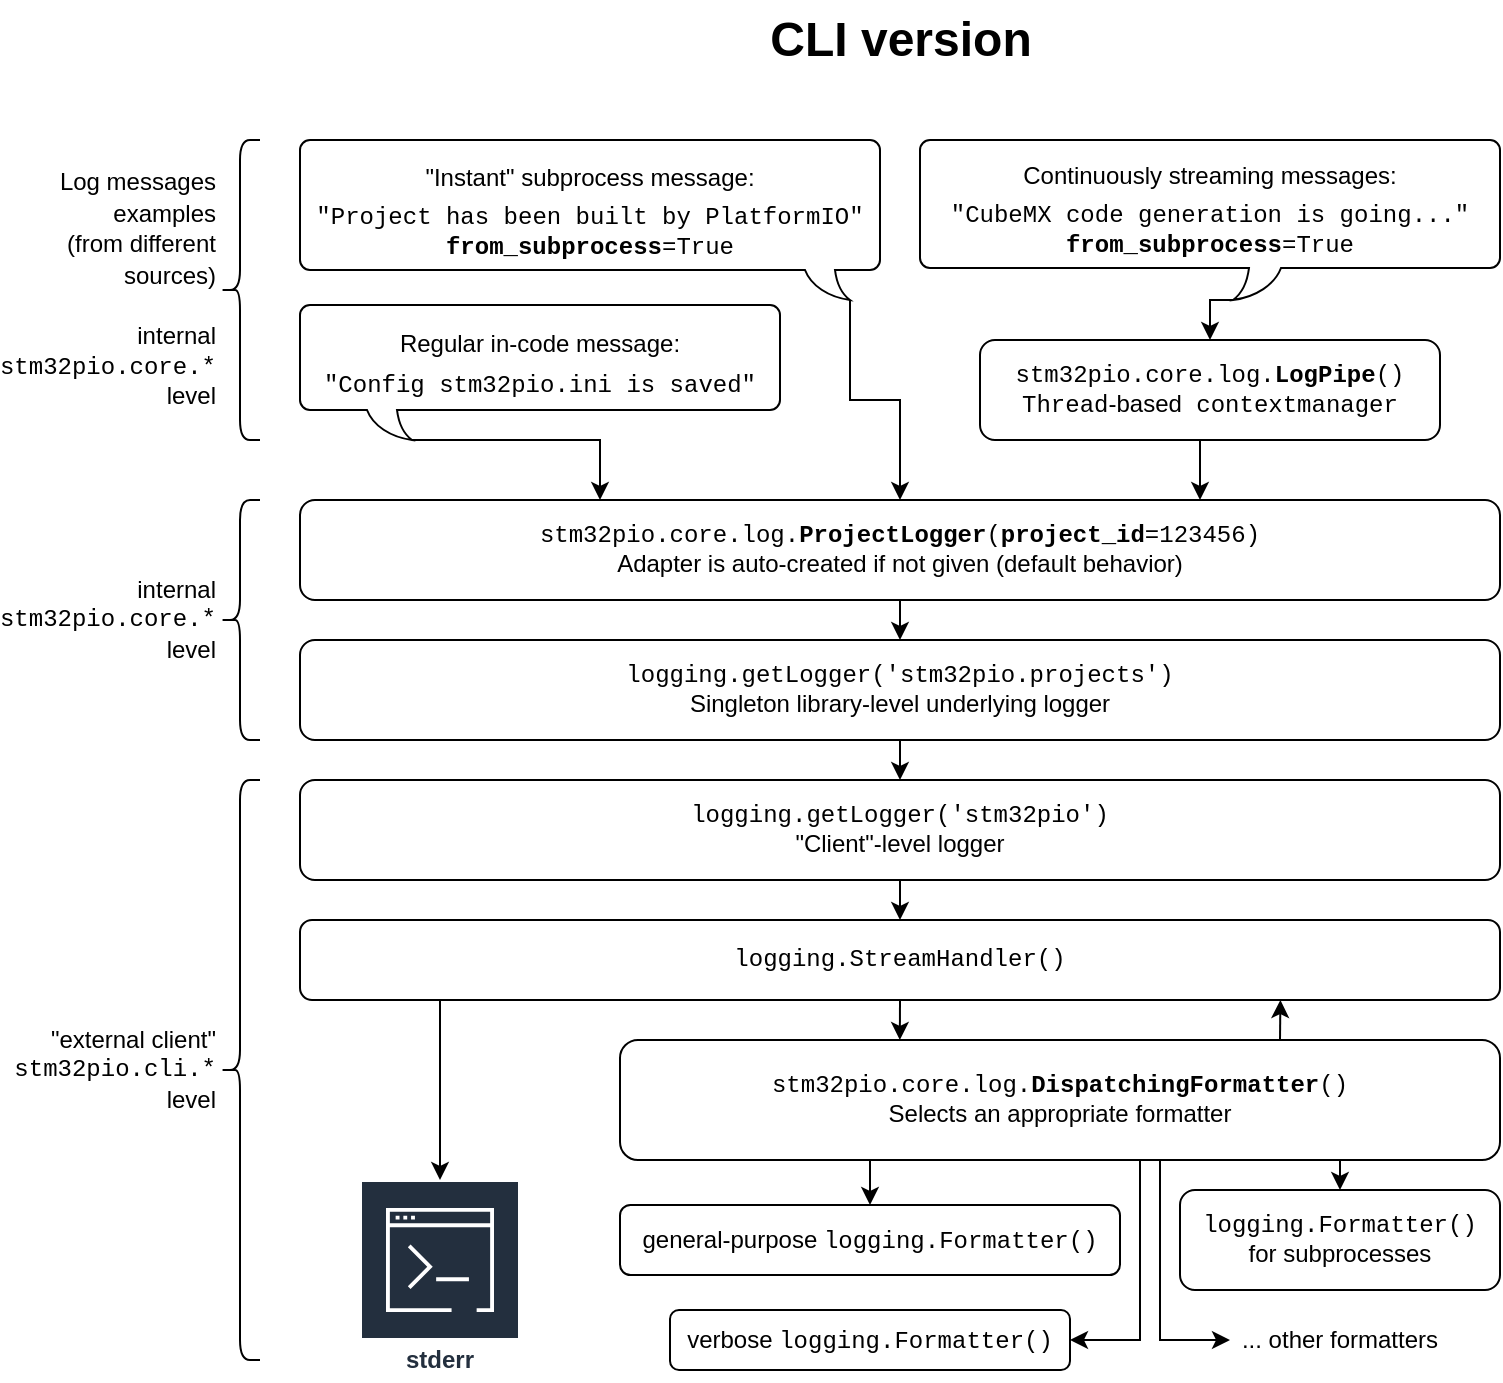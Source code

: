 <mxfile version="15.4.3" type="device"><diagram id="lKRTrCdrkXKAPuY9JuVQ" name="Page-1"><mxGraphModel dx="2178" dy="2043" grid="1" gridSize="10" guides="1" tooltips="1" connect="1" arrows="1" fold="1" page="1" pageScale="1" pageWidth="827" pageHeight="1169" math="0" shadow="0"><root><mxCell id="0"/><mxCell id="1" parent="0"/><mxCell id="9kwXDk7FYOUB-aD_WriF-21" value="stderr" style="outlineConnect=0;fontColor=#232F3E;gradientColor=none;strokeColor=#ffffff;fillColor=#232F3E;dashed=0;verticalLabelPosition=middle;verticalAlign=bottom;align=center;html=1;whiteSpace=wrap;fontSize=12;fontStyle=1;spacing=3;shape=mxgraph.aws4.productIcon;prIcon=mxgraph.aws4.command_line_interface;" parent="1" vertex="1"><mxGeometry x="150" y="140" width="80" height="100" as="geometry"/></mxCell><mxCell id="05LeklHSJvBasJUiE-Lh-1" style="edgeStyle=orthogonalEdgeStyle;rounded=0;orthogonalLoop=1;jettySize=auto;html=1;exitX=0.5;exitY=1;exitDx=0;exitDy=0;entryX=0.5;entryY=0;entryDx=0;entryDy=0;" edge="1" parent="1" source="9kwXDk7FYOUB-aD_WriF-23" target="9kwXDk7FYOUB-aD_WriF-22"><mxGeometry relative="1" as="geometry"/></mxCell><mxCell id="9kwXDk7FYOUB-aD_WriF-23" value="stm32pio.core.log.&lt;b&gt;ProjectLogger&lt;/b&gt;(&lt;b&gt;project_id&lt;/b&gt;=123456)&lt;br&gt;&lt;font face=&quot;Helvetica&quot;&gt;Adapter is auto-created if not given (default behavior)&lt;/font&gt;" style="rounded=1;whiteSpace=wrap;html=1;fontFamily=Courier New;" parent="1" vertex="1"><mxGeometry x="120" y="-200" width="600" height="50" as="geometry"/></mxCell><mxCell id="05LeklHSJvBasJUiE-Lh-18" style="edgeStyle=orthogonalEdgeStyle;rounded=0;orthogonalLoop=1;jettySize=auto;html=1;exitX=0;exitY=0;exitDx=15;exitDy=80;exitPerimeter=0;entryX=0.5;entryY=0;entryDx=0;entryDy=0;fontFamily=Courier New;startArrow=none;startFill=0;" edge="1" parent="1" source="uhL9RPPbgG9qmKqyArm9-3" target="9kwXDk7FYOUB-aD_WriF-23"><mxGeometry relative="1" as="geometry"/></mxCell><mxCell id="uhL9RPPbgG9qmKqyArm9-3" value="&lt;font face=&quot;Helvetica&quot; style=&quot;line-height: 2.2&quot;&gt;&quot;Instant&quot; subprocess message:&lt;/font&gt;&lt;br&gt;&quot;Project has been built by PlatformIO&quot;&lt;br&gt;&lt;b&gt;from_subprocess&lt;/b&gt;=True" style="whiteSpace=wrap;html=1;shape=mxgraph.basic.roundRectCallout;dx=30;dy=15;size=5;boundedLbl=1;fontFamily=Courier New;flipH=1;" parent="1" vertex="1"><mxGeometry x="120" y="-380" width="290" height="80" as="geometry"/></mxCell><mxCell id="05LeklHSJvBasJUiE-Lh-19" style="edgeStyle=orthogonalEdgeStyle;rounded=0;orthogonalLoop=1;jettySize=auto;html=1;exitX=0;exitY=0;exitDx=156.5;exitDy=80;exitPerimeter=0;entryX=0.5;entryY=0;entryDx=0;entryDy=0;fontFamily=Courier New;startArrow=none;startFill=0;" edge="1" parent="1" source="uhL9RPPbgG9qmKqyArm9-4" target="uhL9RPPbgG9qmKqyArm9-6"><mxGeometry relative="1" as="geometry"/></mxCell><mxCell id="uhL9RPPbgG9qmKqyArm9-4" value="&lt;span style=&quot;font-family: &amp;#34;helvetica&amp;#34; ; line-height: 2.2&quot;&gt;Continuously streaming messages:&lt;/span&gt;&lt;br&gt;&quot;CubeMX code generation is going...&quot;&lt;br&gt;&lt;b&gt;from_subprocess&lt;/b&gt;=True" style="whiteSpace=wrap;html=1;shape=mxgraph.basic.roundRectCallout;dx=172.5;dy=16;size=5;boundedLbl=1;fontFamily=Courier New;" parent="1" vertex="1"><mxGeometry x="430" y="-380" width="290" height="80" as="geometry"/></mxCell><mxCell id="05LeklHSJvBasJUiE-Lh-23" style="edgeStyle=orthogonalEdgeStyle;rounded=0;orthogonalLoop=1;jettySize=auto;html=1;exitX=0.5;exitY=1;exitDx=0;exitDy=0;entryX=0.75;entryY=0;entryDx=0;entryDy=0;fontFamily=Helvetica;startArrow=none;startFill=0;" edge="1" parent="1" source="uhL9RPPbgG9qmKqyArm9-6" target="9kwXDk7FYOUB-aD_WriF-23"><mxGeometry relative="1" as="geometry"/></mxCell><mxCell id="uhL9RPPbgG9qmKqyArm9-6" value="stm32pio.core.log.&lt;b&gt;LogPipe&lt;/b&gt;()&lt;br&gt;Thread&lt;font face=&quot;Helvetica&quot;&gt;-based&lt;/font&gt; contextmanager" style="rounded=1;whiteSpace=wrap;html=1;fontFamily=Courier New;" parent="1" vertex="1"><mxGeometry x="460" y="-280" width="230" height="50" as="geometry"/></mxCell><mxCell id="uhL9RPPbgG9qmKqyArm9-26" value="&lt;font face=&quot;Helvetica&quot;&gt;&quot;external client&quot;&lt;br&gt;&lt;/font&gt;stm32pio.cli.*&lt;br&gt;&lt;font face=&quot;Helvetica&quot;&gt;level&lt;/font&gt;" style="shape=curlyBracket;whiteSpace=wrap;html=1;rounded=1;fontFamily=Courier New;labelPosition=left;verticalLabelPosition=middle;align=right;verticalAlign=middle;" parent="1" vertex="1"><mxGeometry x="80" y="-60" width="20" height="290" as="geometry"/></mxCell><mxCell id="uhL9RPPbgG9qmKqyArm9-27" value="&lt;font face=&quot;Helvetica&quot;&gt;internal&lt;/font&gt;&lt;br&gt;stm32pio.core.*&lt;br&gt;&lt;font face=&quot;Helvetica&quot;&gt;level&lt;/font&gt;" style="shape=curlyBracket;whiteSpace=wrap;html=1;rounded=1;fontFamily=Courier New;labelPosition=left;verticalLabelPosition=middle;align=right;verticalAlign=middle;" parent="1" vertex="1"><mxGeometry x="80" y="-200" width="20" height="120" as="geometry"/></mxCell><mxCell id="9kwXDk7FYOUB-aD_WriF-18" value="logging.getLogger('stm32pio')&lt;br&gt;&lt;font face=&quot;Helvetica&quot;&gt;&quot;Client&quot;-level logger&lt;/font&gt;" style="rounded=1;whiteSpace=wrap;html=1;fontFamily=Courier New;" parent="1" vertex="1"><mxGeometry x="120" y="-60" width="600" height="50" as="geometry"/></mxCell><mxCell id="05LeklHSJvBasJUiE-Lh-17" style="edgeStyle=orthogonalEdgeStyle;rounded=0;orthogonalLoop=1;jettySize=auto;html=1;exitX=0.25;exitY=1;exitDx=0;exitDy=0;fontFamily=Helvetica;startArrow=none;startFill=0;" edge="1" parent="1" source="9kwXDk7FYOUB-aD_WriF-19" target="9kwXDk7FYOUB-aD_WriF-21"><mxGeometry relative="1" as="geometry"><Array as="points"><mxPoint x="190" y="50"/></Array></mxGeometry></mxCell><mxCell id="05LeklHSJvBasJUiE-Lh-35" style="edgeStyle=orthogonalEdgeStyle;rounded=0;orthogonalLoop=1;jettySize=auto;html=1;exitX=0.5;exitY=1;exitDx=0;exitDy=0;entryX=0.318;entryY=0;entryDx=0;entryDy=0;entryPerimeter=0;fontFamily=Helvetica;startArrow=none;startFill=0;" edge="1" parent="1" source="9kwXDk7FYOUB-aD_WriF-19" target="9kwXDk7FYOUB-aD_WriF-20"><mxGeometry relative="1" as="geometry"/></mxCell><mxCell id="9kwXDk7FYOUB-aD_WriF-19" value="logging.StreamHandler()" style="rounded=1;whiteSpace=wrap;html=1;fontFamily=Courier New;" parent="1" vertex="1"><mxGeometry x="120" y="10" width="600" height="40" as="geometry"/></mxCell><mxCell id="uhL9RPPbgG9qmKqyArm9-18" style="edgeStyle=orthogonalEdgeStyle;rounded=0;orthogonalLoop=1;jettySize=auto;html=1;exitX=0.5;exitY=1;exitDx=0;exitDy=0;entryX=0.5;entryY=0;entryDx=0;entryDy=0;fontFamily=Courier New;" parent="1" source="9kwXDk7FYOUB-aD_WriF-18" target="9kwXDk7FYOUB-aD_WriF-19" edge="1"><mxGeometry relative="1" as="geometry"/></mxCell><mxCell id="05LeklHSJvBasJUiE-Lh-28" style="edgeStyle=orthogonalEdgeStyle;rounded=0;orthogonalLoop=1;jettySize=auto;html=1;exitX=0.25;exitY=1;exitDx=0;exitDy=0;entryX=0.5;entryY=0;entryDx=0;entryDy=0;fontFamily=Helvetica;startArrow=none;startFill=0;" edge="1" parent="1" source="9kwXDk7FYOUB-aD_WriF-20" target="05LeklHSJvBasJUiE-Lh-24"><mxGeometry relative="1" as="geometry"/></mxCell><mxCell id="05LeklHSJvBasJUiE-Lh-30" style="edgeStyle=orthogonalEdgeStyle;rounded=0;orthogonalLoop=1;jettySize=auto;html=1;exitX=0.75;exitY=1;exitDx=0;exitDy=0;entryX=0.5;entryY=0;entryDx=0;entryDy=0;fontFamily=Helvetica;startArrow=none;startFill=0;" edge="1" parent="1" source="9kwXDk7FYOUB-aD_WriF-20" target="05LeklHSJvBasJUiE-Lh-25"><mxGeometry relative="1" as="geometry"/></mxCell><mxCell id="05LeklHSJvBasJUiE-Lh-32" style="edgeStyle=orthogonalEdgeStyle;rounded=0;orthogonalLoop=1;jettySize=auto;html=1;exitX=0.5;exitY=1;exitDx=0;exitDy=0;entryX=0;entryY=0.5;entryDx=0;entryDy=0;fontFamily=Helvetica;startArrow=none;startFill=0;" edge="1" parent="1" source="9kwXDk7FYOUB-aD_WriF-20" target="05LeklHSJvBasJUiE-Lh-31"><mxGeometry relative="1" as="geometry"><Array as="points"><mxPoint x="550" y="130"/><mxPoint x="550" y="220"/></Array></mxGeometry></mxCell><mxCell id="05LeklHSJvBasJUiE-Lh-33" style="edgeStyle=orthogonalEdgeStyle;rounded=0;orthogonalLoop=1;jettySize=auto;html=1;exitX=0.5;exitY=1;exitDx=0;exitDy=0;entryX=1;entryY=0.5;entryDx=0;entryDy=0;fontFamily=Helvetica;startArrow=none;startFill=0;" edge="1" parent="1" source="9kwXDk7FYOUB-aD_WriF-20" target="05LeklHSJvBasJUiE-Lh-27"><mxGeometry relative="1" as="geometry"><Array as="points"><mxPoint x="540" y="130"/><mxPoint x="540" y="220"/></Array></mxGeometry></mxCell><mxCell id="05LeklHSJvBasJUiE-Lh-36" style="edgeStyle=orthogonalEdgeStyle;rounded=0;orthogonalLoop=1;jettySize=auto;html=1;exitX=0.75;exitY=0;exitDx=0;exitDy=0;entryX=0.817;entryY=1;entryDx=0;entryDy=0;entryPerimeter=0;fontFamily=Helvetica;startArrow=none;startFill=0;" edge="1" parent="1" source="9kwXDk7FYOUB-aD_WriF-20" target="9kwXDk7FYOUB-aD_WriF-19"><mxGeometry relative="1" as="geometry"/></mxCell><mxCell id="9kwXDk7FYOUB-aD_WriF-20" value="stm32pio.core.log.&lt;b&gt;DispatchingFormatter&lt;/b&gt;()&lt;br&gt;&lt;font face=&quot;Helvetica&quot;&gt;Selects an appropriate formatter&lt;/font&gt;" style="rounded=1;whiteSpace=wrap;html=1;fontFamily=Courier New;" parent="1" vertex="1"><mxGeometry x="280" y="70" width="440" height="60" as="geometry"/></mxCell><mxCell id="uhL9RPPbgG9qmKqyArm9-17" style="edgeStyle=orthogonalEdgeStyle;rounded=0;orthogonalLoop=1;jettySize=auto;html=1;exitX=0.5;exitY=1;exitDx=0;exitDy=0;entryX=0.5;entryY=0;entryDx=0;entryDy=0;fontFamily=Courier New;" parent="1" source="9kwXDk7FYOUB-aD_WriF-22" target="9kwXDk7FYOUB-aD_WriF-18" edge="1"><mxGeometry relative="1" as="geometry"/></mxCell><mxCell id="9kwXDk7FYOUB-aD_WriF-22" value="logging.getLogger('stm32pio.projects')&lt;br&gt;&lt;font face=&quot;Helvetica&quot;&gt;Singleton library-level underlying logger&lt;/font&gt;" style="rounded=1;whiteSpace=wrap;html=1;fontFamily=Courier New;" parent="1" vertex="1"><mxGeometry x="120" y="-130" width="600" height="50" as="geometry"/></mxCell><mxCell id="uhL9RPPbgG9qmKqyArm9-87" value="CLI version" style="text;strokeColor=none;fillColor=none;html=1;fontSize=24;fontStyle=1;verticalAlign=middle;align=center;" parent="1" vertex="1"><mxGeometry x="370" y="-450" width="100" height="40" as="geometry"/></mxCell><mxCell id="05LeklHSJvBasJUiE-Lh-10" value="&lt;font face=&quot;Helvetica&quot;&gt;Log messages examples&lt;br&gt;(from different sources)&lt;br&gt;&lt;br&gt;&lt;/font&gt;&lt;font face=&quot;Helvetica&quot;&gt;internal&lt;/font&gt;&lt;br&gt;stm32pio.core.*&lt;br&gt;&lt;font face=&quot;Helvetica&quot;&gt;level&lt;/font&gt;&lt;font face=&quot;Helvetica&quot;&gt;&lt;br&gt;&lt;/font&gt;" style="shape=curlyBracket;whiteSpace=wrap;html=1;rounded=1;fontFamily=Courier New;labelPosition=left;verticalLabelPosition=middle;align=right;verticalAlign=middle;" vertex="1" parent="1"><mxGeometry x="80" y="-380" width="20" height="150" as="geometry"/></mxCell><mxCell id="05LeklHSJvBasJUiE-Lh-22" style="edgeStyle=orthogonalEdgeStyle;rounded=0;orthogonalLoop=1;jettySize=auto;html=1;exitX=0;exitY=0;exitDx=184;exitDy=67.5;exitPerimeter=0;entryX=0.25;entryY=0;entryDx=0;entryDy=0;fontFamily=Courier New;startArrow=none;startFill=0;" edge="1" parent="1" source="05LeklHSJvBasJUiE-Lh-20" target="9kwXDk7FYOUB-aD_WriF-23"><mxGeometry relative="1" as="geometry"><Array as="points"><mxPoint x="270" y="-230"/></Array></mxGeometry></mxCell><mxCell id="05LeklHSJvBasJUiE-Lh-20" value="&lt;font face=&quot;Helvetica&quot; style=&quot;line-height: 2.2&quot;&gt;Regular in-code message:&lt;/font&gt;&lt;br&gt;&quot;Config stm32pio.ini is saved&quot;" style="whiteSpace=wrap;html=1;shape=mxgraph.basic.roundRectCallout;dx=199;dy=15;size=5;boundedLbl=1;fontFamily=Courier New;flipH=1;" vertex="1" parent="1"><mxGeometry x="120" y="-297.5" width="240" height="67.5" as="geometry"/></mxCell><mxCell id="05LeklHSJvBasJUiE-Lh-24" value="&lt;font face=&quot;Helvetica&quot;&gt;general-purpose&amp;nbsp;&lt;/font&gt;logging.Formatter()" style="rounded=1;whiteSpace=wrap;html=1;fontFamily=Courier New;" vertex="1" parent="1"><mxGeometry x="280" y="152.5" width="250" height="35" as="geometry"/></mxCell><mxCell id="05LeklHSJvBasJUiE-Lh-25" value="logging.Formatter() &lt;font face=&quot;Helvetica&quot;&gt;for subprocesses&lt;/font&gt;" style="rounded=1;whiteSpace=wrap;html=1;fontFamily=Courier New;" vertex="1" parent="1"><mxGeometry x="560" y="145" width="160" height="50" as="geometry"/></mxCell><mxCell id="05LeklHSJvBasJUiE-Lh-27" value="&lt;font face=&quot;Helvetica&quot;&gt;verbose&amp;nbsp;&lt;/font&gt;logging.Formatter()" style="rounded=1;whiteSpace=wrap;html=1;fontFamily=Courier New;" vertex="1" parent="1"><mxGeometry x="305" y="205" width="200" height="30" as="geometry"/></mxCell><mxCell id="05LeklHSJvBasJUiE-Lh-31" value="... other formatters" style="text;html=1;strokeColor=none;fillColor=none;align=center;verticalAlign=middle;whiteSpace=wrap;rounded=0;fontFamily=Helvetica;" vertex="1" parent="1"><mxGeometry x="585" y="205" width="110" height="30" as="geometry"/></mxCell></root></mxGraphModel></diagram></mxfile>